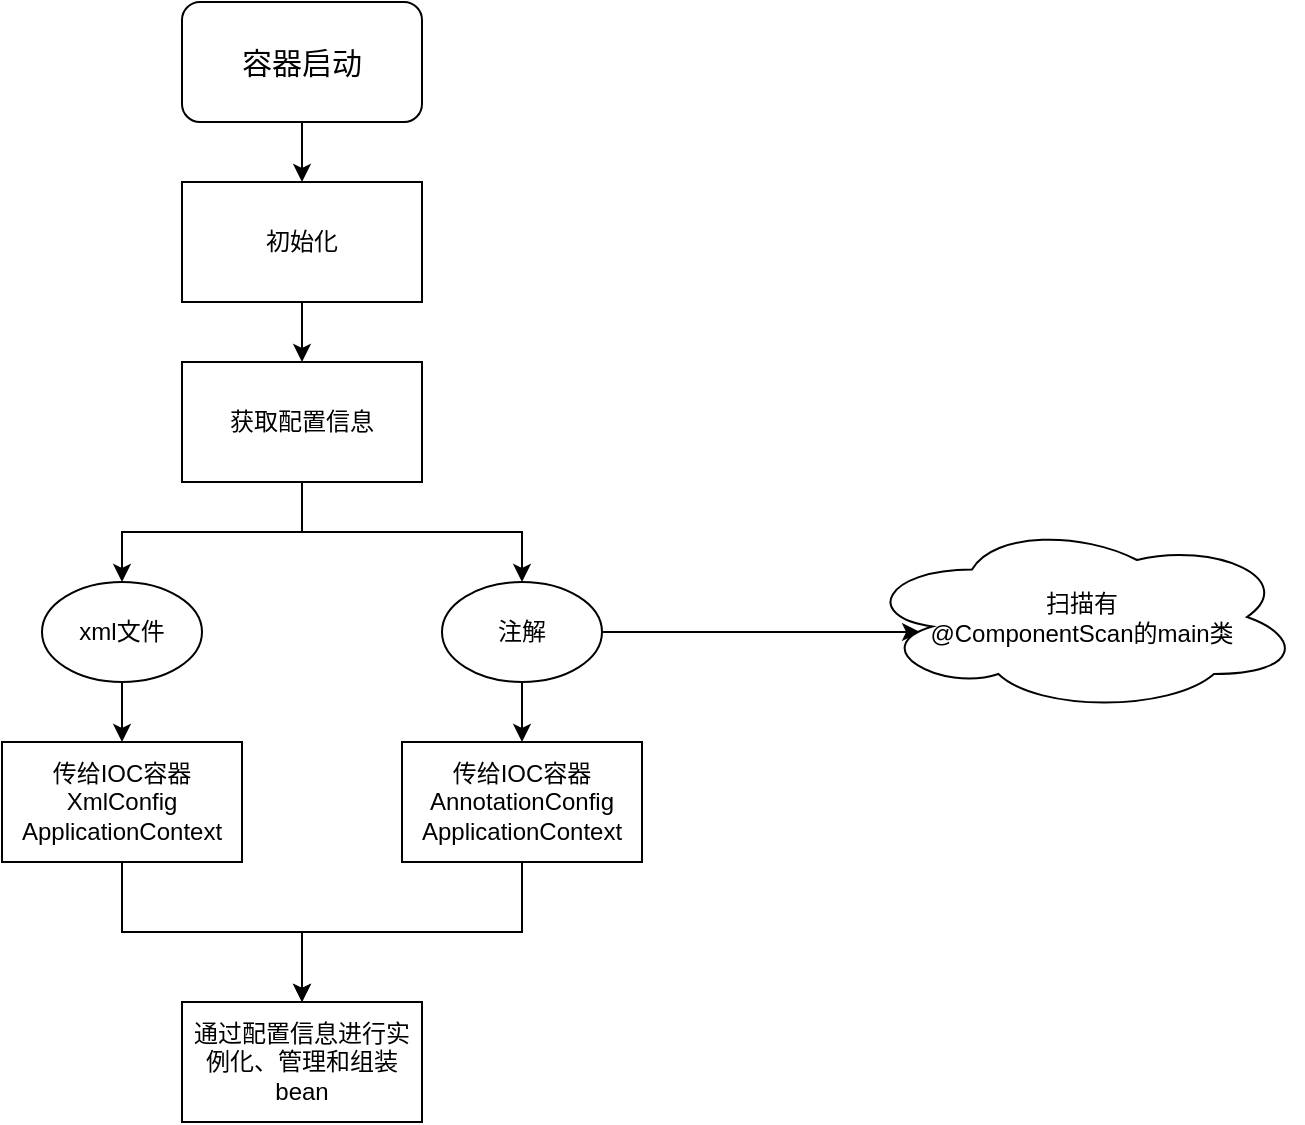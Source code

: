 <mxfile version="21.0.10" type="github">
  <diagram name="第 1 页" id="lUgvGcK6g5rGFBQgpwTD">
    <mxGraphModel dx="1418" dy="737" grid="1" gridSize="10" guides="1" tooltips="1" connect="1" arrows="1" fold="1" page="1" pageScale="1" pageWidth="2500" pageHeight="1600" math="0" shadow="0">
      <root>
        <mxCell id="0" />
        <mxCell id="1" parent="0" />
        <mxCell id="8Lkxm9cinw2jtZtVXZmy-1" value="&lt;font style=&quot;font-size: 15px;&quot;&gt;容器启动&lt;/font&gt;" style="rounded=1;whiteSpace=wrap;html=1;" vertex="1" parent="1">
          <mxGeometry x="100" y="20" width="120" height="60" as="geometry" />
        </mxCell>
        <mxCell id="8Lkxm9cinw2jtZtVXZmy-11" value="" style="edgeStyle=orthogonalEdgeStyle;rounded=0;orthogonalLoop=1;jettySize=auto;html=1;" edge="1" parent="1" source="8Lkxm9cinw2jtZtVXZmy-1" target="8Lkxm9cinw2jtZtVXZmy-10">
          <mxGeometry relative="1" as="geometry">
            <mxPoint x="160" y="80" as="sourcePoint" />
            <mxPoint x="160" y="170" as="targetPoint" />
          </mxGeometry>
        </mxCell>
        <mxCell id="8Lkxm9cinw2jtZtVXZmy-13" value="" style="edgeStyle=orthogonalEdgeStyle;rounded=0;orthogonalLoop=1;jettySize=auto;html=1;" edge="1" parent="1" source="8Lkxm9cinw2jtZtVXZmy-10" target="8Lkxm9cinw2jtZtVXZmy-12">
          <mxGeometry relative="1" as="geometry" />
        </mxCell>
        <mxCell id="8Lkxm9cinw2jtZtVXZmy-10" value="初始化" style="rounded=0;whiteSpace=wrap;html=1;" vertex="1" parent="1">
          <mxGeometry x="100" y="110" width="120" height="60" as="geometry" />
        </mxCell>
        <mxCell id="8Lkxm9cinw2jtZtVXZmy-23" style="edgeStyle=orthogonalEdgeStyle;rounded=0;orthogonalLoop=1;jettySize=auto;html=1;exitX=0.5;exitY=1;exitDx=0;exitDy=0;entryX=0.5;entryY=0;entryDx=0;entryDy=0;" edge="1" parent="1" source="8Lkxm9cinw2jtZtVXZmy-12" target="8Lkxm9cinw2jtZtVXZmy-17">
          <mxGeometry relative="1" as="geometry" />
        </mxCell>
        <mxCell id="8Lkxm9cinw2jtZtVXZmy-24" style="edgeStyle=orthogonalEdgeStyle;rounded=0;orthogonalLoop=1;jettySize=auto;html=1;exitX=0.5;exitY=1;exitDx=0;exitDy=0;" edge="1" parent="1" source="8Lkxm9cinw2jtZtVXZmy-12" target="8Lkxm9cinw2jtZtVXZmy-14">
          <mxGeometry relative="1" as="geometry" />
        </mxCell>
        <mxCell id="8Lkxm9cinw2jtZtVXZmy-12" value="获取配置信息" style="rounded=0;whiteSpace=wrap;html=1;" vertex="1" parent="1">
          <mxGeometry x="100" y="200" width="120" height="60" as="geometry" />
        </mxCell>
        <mxCell id="8Lkxm9cinw2jtZtVXZmy-22" style="edgeStyle=orthogonalEdgeStyle;rounded=0;orthogonalLoop=1;jettySize=auto;html=1;exitX=1;exitY=0.5;exitDx=0;exitDy=0;entryX=0.132;entryY=0.579;entryDx=0;entryDy=0;entryPerimeter=0;" edge="1" parent="1" source="8Lkxm9cinw2jtZtVXZmy-14" target="8Lkxm9cinw2jtZtVXZmy-15">
          <mxGeometry relative="1" as="geometry" />
        </mxCell>
        <mxCell id="8Lkxm9cinw2jtZtVXZmy-27" style="edgeStyle=orthogonalEdgeStyle;rounded=0;orthogonalLoop=1;jettySize=auto;html=1;exitX=0.5;exitY=1;exitDx=0;exitDy=0;" edge="1" parent="1" source="8Lkxm9cinw2jtZtVXZmy-14" target="8Lkxm9cinw2jtZtVXZmy-26">
          <mxGeometry relative="1" as="geometry" />
        </mxCell>
        <mxCell id="8Lkxm9cinw2jtZtVXZmy-14" value="注解" style="ellipse;whiteSpace=wrap;html=1;" vertex="1" parent="1">
          <mxGeometry x="230" y="310" width="80" height="50" as="geometry" />
        </mxCell>
        <mxCell id="8Lkxm9cinw2jtZtVXZmy-15" value="扫描有&lt;br&gt;@ComponentScan的main类" style="ellipse;shape=cloud;whiteSpace=wrap;html=1;" vertex="1" parent="1">
          <mxGeometry x="440" y="280" width="220" height="95" as="geometry" />
        </mxCell>
        <mxCell id="8Lkxm9cinw2jtZtVXZmy-25" style="edgeStyle=orthogonalEdgeStyle;rounded=0;orthogonalLoop=1;jettySize=auto;html=1;exitX=0.5;exitY=1;exitDx=0;exitDy=0;" edge="1" parent="1" source="8Lkxm9cinw2jtZtVXZmy-17" target="8Lkxm9cinw2jtZtVXZmy-20">
          <mxGeometry relative="1" as="geometry" />
        </mxCell>
        <mxCell id="8Lkxm9cinw2jtZtVXZmy-17" value="xml文件" style="ellipse;whiteSpace=wrap;html=1;" vertex="1" parent="1">
          <mxGeometry x="30" y="310" width="80" height="50" as="geometry" />
        </mxCell>
        <mxCell id="8Lkxm9cinw2jtZtVXZmy-29" value="" style="edgeStyle=orthogonalEdgeStyle;rounded=0;orthogonalLoop=1;jettySize=auto;html=1;" edge="1" parent="1" source="8Lkxm9cinw2jtZtVXZmy-20" target="8Lkxm9cinw2jtZtVXZmy-28">
          <mxGeometry relative="1" as="geometry" />
        </mxCell>
        <mxCell id="8Lkxm9cinw2jtZtVXZmy-20" value="传给IOC容器&lt;br&gt;XmlConfig&lt;br&gt;ApplicationContext" style="rounded=0;whiteSpace=wrap;html=1;" vertex="1" parent="1">
          <mxGeometry x="10" y="390" width="120" height="60" as="geometry" />
        </mxCell>
        <mxCell id="8Lkxm9cinw2jtZtVXZmy-30" style="edgeStyle=orthogonalEdgeStyle;rounded=0;orthogonalLoop=1;jettySize=auto;html=1;entryX=0.5;entryY=0;entryDx=0;entryDy=0;" edge="1" parent="1" source="8Lkxm9cinw2jtZtVXZmy-26" target="8Lkxm9cinw2jtZtVXZmy-28">
          <mxGeometry relative="1" as="geometry" />
        </mxCell>
        <mxCell id="8Lkxm9cinw2jtZtVXZmy-26" value="传给IOC容器&lt;br&gt;AnnotationConfig&lt;br&gt;ApplicationContext" style="rounded=0;whiteSpace=wrap;html=1;" vertex="1" parent="1">
          <mxGeometry x="210" y="390" width="120" height="60" as="geometry" />
        </mxCell>
        <mxCell id="8Lkxm9cinw2jtZtVXZmy-28" value="通过配置信息进行实例化、管理和组装bean" style="rounded=0;whiteSpace=wrap;html=1;" vertex="1" parent="1">
          <mxGeometry x="100" y="520" width="120" height="60" as="geometry" />
        </mxCell>
      </root>
    </mxGraphModel>
  </diagram>
</mxfile>
